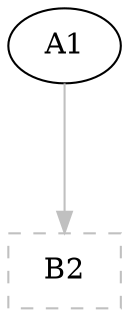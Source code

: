 digraph G {
graph [root="Demo",rankdir   = TB, nodesep           = 0.6, mindist     = 1.0, ranksep = 1.0, overlap = false]
node [style     = "filled", fillcolor = "white", color = "black"]
A1[cpu="0", flags="0x00000002", type="tmsg", toffs="15086678242799501039", pattern="patternA", patentry="false", patexit="false", beamproc="beamA", bpentry="false", bpexit="false", fid="1", gid="0", evtno="0", beamin="0", bpcstart="0", sid="0", bpid="0", reqnobeam="0", vacc="0", id="0x1000000000000000", par="0xd15ea5eddeadbeef", tef="0", shape     = "oval", fillcolor = "white"];
B2[cpu="0", flags="0x0000000c", type="listdst", shape     = "rectangle", color  = "gray", style  = "dashed"];
A1->B2 [type="listdst", color     = "gray"];
}
